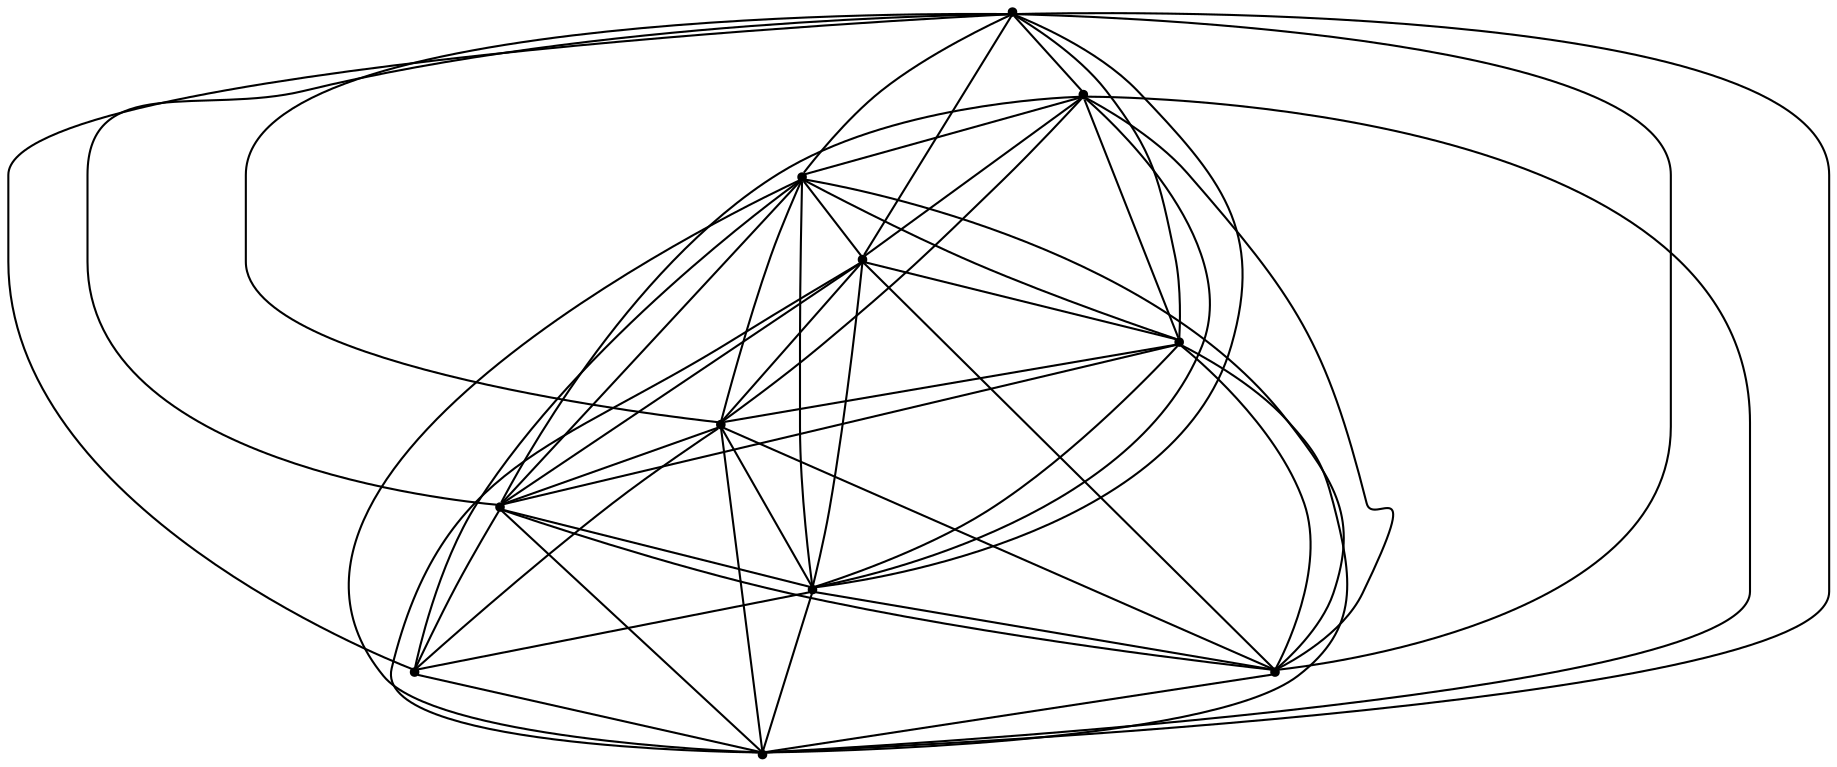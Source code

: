 graph {
  node [shape=point,comment="{\"directed\":false,\"doi\":\"10.1007/978-3-030-35802-0_21\",\"figure\":\"1 (1)\"}"]

  v0 [pos="721.6983363727971,609.8647421161429"]
  v1 [pos="879.2557147095048,495.3937628294037"]
  v2 [pos="819.0721706314444,310.1749267049182"]
  v3 [pos="669.1774191867962,461.25966419654713"]
  v4 [pos="624.3203052785818,310.1789963137745"]
  v5 [pos="721.6983363727971,499.41936903995526"]
  v6 [pos="754.1576800708689,399.5254783001937"]
  v7 [pos="781.8964263014059,400.3630546729331"]
  v8 [pos="774.2149931348124,461.26373380540343"]
  v9 [pos="689.2368624627326,399.5254783001937"]
  v10 [pos="564.1399088271976,495.3937628294037"]

  v0 -- v2 [id="-1",pos="721.6983363727971,609.8647421161429 918.5629904920903,497.9817161238252 918.5629904920903,497.9817161238252 918.5629904920903,497.9817161238252 819.0721706314444,310.1749267049182 819.0721706314444,310.1749267049182 819.0721706314444,310.1749267049182"]
  v4 -- v0 [id="-2",pos="624.3203052785818,310.1789963137745 530.8095627777087,516.4051851483532 530.8095627777087,516.4051851483532 530.8095627777087,516.4051851483532 721.6983363727971,609.8647421161429 721.6983363727971,609.8647421161429 721.6983363727971,609.8647421161429"]
  v10 -- v0 [id="-3",pos="564.1399088271976,495.3937628294037 721.6983363727971,609.8647421161429 721.6983363727971,609.8647421161429 721.6983363727971,609.8647421161429"]
  v10 -- v2 [id="-4",pos="564.1399088271976,495.3937628294037 594.0404545971057,284.971139593766 594.0404545971057,284.971139593766 594.0404545971057,284.971139593766 819.0721706314444,310.1749267049182 819.0721706314444,310.1749267049182 819.0721706314444,310.1749267049182"]
  v2 -- v3 [id="-5",pos="819.0721706314444,310.1749267049182 609.8304761261783,296.45201487852455 609.8304761261783,296.45201487852455 609.8304761261783,296.45201487852455 669.1774191867962,461.25966419654713 669.1774191867962,461.25966419654713 669.1774191867962,461.25966419654713"]
  v4 -- v10 [id="-6",pos="624.3203052785818,310.1789963137745 564.1399088271976,495.3937628294037 564.1399088271976,495.3937628294037 564.1399088271976,495.3937628294037"]
  v3 -- v6 [id="-7",pos="669.1774191867962,461.25966419654713 754.1576800708689,399.5254783001937 754.1576800708689,399.5254783001937 754.1576800708689,399.5254783001937"]
  v3 -- v0 [id="-8",pos="669.1774191867962,461.25966419654713 721.6983363727971,609.8647421161429 721.6983363727971,609.8647421161429 721.6983363727971,609.8647421161429"]
  v3 -- v4 [id="-9",pos="669.1774191867962,461.25966419654713 624.3203052785818,310.1789963137745 624.3203052785818,310.1789963137745 624.3203052785818,310.1789963137745"]
  v3 -- v10 [id="-10",pos="669.1774191867962,461.25966419654713 564.1399088271976,495.3937628294037 564.1399088271976,495.3937628294037 564.1399088271976,495.3937628294037"]
  v3 -- v5 [id="-11",pos="669.1774191867962,461.25966419654713 721.6983363727971,499.41936903995526 721.6983363727971,499.41936903995526 721.6983363727971,499.41936903995526"]
  v4 -- v1 [id="-13",pos="624.3203052785818,310.1789963137745 833.682817777474,273.5861544676843 833.682817777474,273.5861544676843 833.682817777474,273.5861544676843 879.2557147095048,495.3937628294037 879.2557147095048,495.3937628294037 879.2557147095048,495.3937628294037"]
  v9 -- v8 [id="-14",pos="689.2368624627326,399.5254783001937 774.2149931348124,461.26373380540343 774.2149931348124,461.26373380540343 774.2149931348124,461.26373380540343"]
  v9 -- v4 [id="-15",pos="689.2368624627326,399.5254783001937 624.3203052785818,310.1789963137745 624.3203052785818,310.1789963137745 624.3203052785818,310.1789963137745"]
  v9 -- v3 [id="-16",pos="689.2368624627326,399.5254783001937 669.1774191867962,461.25966419654713 669.1774191867962,461.25966419654713 669.1774191867962,461.25966419654713"]
  v9 -- v10 [id="-18",pos="689.2368624627326,399.5254783001937 564.1399088271976,495.3937628294037 564.1399088271976,495.3937628294037 564.1399088271976,495.3937628294037"]
  v9 -- v1 [id="-19",pos="689.2368624627326,399.5254783001937 827.6485312916137,292.1513921319802 827.6485312916137,292.1513921319802 827.6485312916137,292.1513921319802 879.2557147095048,495.3937628294037 879.2557147095048,495.3937628294037 879.2557147095048,495.3937628294037"]
  v5 -- v10 [id="-20",pos="721.6983363727971,499.41936903995526 564.1399088271976,495.3937628294037 564.1399088271976,495.3937628294037 564.1399088271976,495.3937628294037"]
  v5 -- v1 [id="-21",pos="721.6983363727971,499.41936903995526 879.2557147095048,495.3937628294037 879.2557147095048,495.3937628294037 879.2557147095048,495.3937628294037"]
  v5 -- v7 [id="-22",pos="721.6983363727971,499.41936903995526 781.8964263014059,400.3630546729331 781.8964263014059,400.3630546729331 781.8964263014059,400.3630546729331"]
  v5 -- v0 [id="-23",pos="721.6983363727971,499.41936903995526 721.6983363727971,609.8647421161429 721.6983363727971,609.8647421161429 721.6983363727971,609.8647421161429"]
  v5 -- v4 [id="-24",pos="721.6983363727971,499.41936903995526 546.6079461837086,504.9284748539086 546.6079461837086,504.9284748539086 546.6079461837086,504.9284748539086 624.3203052785818,310.1789963137745 624.3203052785818,310.1789963137745 624.3203052785818,310.1789963137745"]
  v0 -- v1 [id="-26",pos="721.6983363727971,609.8647421161429 879.2557147095048,495.3937628294037 879.2557147095048,495.3937628294037 879.2557147095048,495.3937628294037"]
  v5 -- v9 [id="-27",pos="721.6983363727971,499.41936903995526 689.2368624627326,399.5254783001937 689.2368624627326,399.5254783001937 689.2368624627326,399.5254783001937"]
  v5 -- v8 [id="-28",pos="721.6983363727971,499.41936903995526 774.2149931348124,461.26373380540343 774.2149931348124,461.26373380540343 774.2149931348124,461.26373380540343"]
  v10 -- v8 [id="-29",pos="564.1399088271976,495.3937628294037 725.3530170915665,629.4843065412781 725.3530170915665,629.4843065412781 725.3530170915665,629.4843065412781 774.2149931348124,461.26373380540343 774.2149931348124,461.26373380540343 774.2149931348124,461.26373380540343"]
  v10 -- v1 [id="-30",pos="564.1399088271976,495.3937628294037 731.3831703302764,648.049544205574 731.3831703302764,648.049544205574 731.3831703302764,648.049544205574 879.2557147095048,495.3937628294037 879.2557147095048,495.3937628294037 879.2557147095048,495.3937628294037"]
  v6 -- v5 [id="-31",pos="754.1576800708689,399.5254783001937 721.6983363727971,499.41936903995526 721.6983363727971,499.41936903995526 721.6983363727971,499.41936903995526"]
  v6 -- v1 [id="-32",pos="754.1576800708689,399.5254783001937 879.2557147095048,495.3937628294037 879.2557147095048,495.3937628294037 879.2557147095048,495.3937628294037"]
  v6 -- v9 [id="-33",pos="754.1576800708689,399.5254783001937 689.2368624627326,399.5254783001937 689.2368624627326,399.5254783001937 689.2368624627326,399.5254783001937"]
  v6 -- v4 [id="-34",pos="754.1576800708689,399.5254783001937 624.3203052785818,310.1789963137745 624.3203052785818,310.1789963137745 624.3203052785818,310.1789963137745"]
  v8 -- v6 [id="-35",pos="774.2149931348124,461.26373380540343 754.1576800708689,399.5254783001937 754.1576800708689,399.5254783001937 754.1576800708689,399.5254783001937"]
  v8 -- v3 [id="-36",pos="774.2149931348124,461.26373380540343 669.1774191867962,461.25966419654713 669.1774191867962,461.25966419654713 669.1774191867962,461.25966419654713"]
  v8 -- v2 [id="-37",pos="774.2149931348124,461.26373380540343 819.0721706314444,310.1749267049182 819.0721706314444,310.1749267049182 819.0721706314444,310.1749267049182"]
  v8 -- v0 [id="-38",pos="774.2149931348124,461.26373380540343 721.6983363727971,609.8647421161429 721.6983363727971,609.8647421161429 721.6983363727971,609.8647421161429"]
  v8 -- v4 [id="-39",pos="774.2149931348124,461.26373380540343 624.3203052785818,310.1789963137745 624.3203052785818,310.1789963137745 624.3203052785818,310.1789963137745"]
  v8 -- v1 [id="-40",pos="774.2149931348124,461.26373380540343 879.2557147095048,495.3937628294037 879.2557147095048,495.3937628294037 879.2557147095048,495.3937628294037"]
  v7 -- v8 [id="-42",pos="781.8964263014059,400.3630546729331 774.2149931348124,461.26373380540343 774.2149931348124,461.26373380540343 774.2149931348124,461.26373380540343"]
  v7 -- v2 [id="-43",pos="781.8964263014059,400.3630546729331 819.0721706314444,310.1749267049182 819.0721706314444,310.1749267049182 819.0721706314444,310.1749267049182"]
  v7 -- v6 [id="-44",pos="781.8964263014059,400.3630546729331 754.1576800708689,399.5254783001937 754.1576800708689,399.5254783001937 754.1576800708689,399.5254783001937"]
  v7 -- v4 [id="-45",pos="781.8964263014059,400.3630546729331 624.3203052785818,310.1789963137745 624.3203052785818,310.1789963137745 624.3203052785818,310.1789963137745"]
  v7 -- v0 [id="-46",pos="781.8964263014059,400.3630546729331 908.8031222017275,497.98158894854845 908.8031222017275,497.98158894854845 908.8031222017275,497.98158894854845 721.6983363727971,609.8647421161429 721.6983363727971,609.8647421161429 721.6983363727971,609.8647421161429"]
  v0 -- v6 [id="-47",pos="721.6983363727971,609.8647421161429 899.0390570757968,497.9816207423677 899.0390570757968,497.9816207423677 899.0390570757968,497.9816207423677 754.1576800708689,399.5254783001937 754.1576800708689,399.5254783001937 754.1576800708689,399.5254783001937"]
  v0 -- v9 [id="-48",pos="721.6983363727971,609.8647421161429 689.2368624627326,399.5254783001937 689.2368624627326,399.5254783001937 689.2368624627326,399.5254783001937"]
  v2 -- v5 [id="-49",pos="819.0721706314444,310.1749267049182 721.6983363727971,499.41936903995526 721.6983363727971,499.41936903995526 721.6983363727971,499.41936903995526"]
  v2 -- v4 [id="-50",pos="819.0721706314444,310.1749267049182 624.3203052785818,310.1789963137745 624.3203052785818,310.1789963137745 624.3203052785818,310.1789963137745"]
  v10 -- v6 [id="-51",pos="564.1399088271976,495.3937628294037 754.1576800708689,399.5254783001937 754.1576800708689,399.5254783001937 754.1576800708689,399.5254783001937"]
  v9 -- v2 [id="-52",pos="689.2368624627326,399.5254783001937 819.0721706314444,310.1749267049182 819.0721706314444,310.1749267049182 819.0721706314444,310.1749267049182"]
  v2 -- v6 [id="-53",pos="819.0721706314444,310.1749267049182 754.1576800708689,399.5254783001937 754.1576800708689,399.5254783001937 754.1576800708689,399.5254783001937"]
  v1 -- v3 [id="-54",pos="879.2557147095048,495.3937628294037 669.1774191867962,461.25966419654713 669.1774191867962,461.25966419654713 669.1774191867962,461.25966419654713"]
  v1 -- v2 [id="-55",pos="879.2557147095048,495.3937628294037 819.0721706314444,310.1749267049182 819.0721706314444,310.1749267049182 819.0721706314444,310.1749267049182"]
}